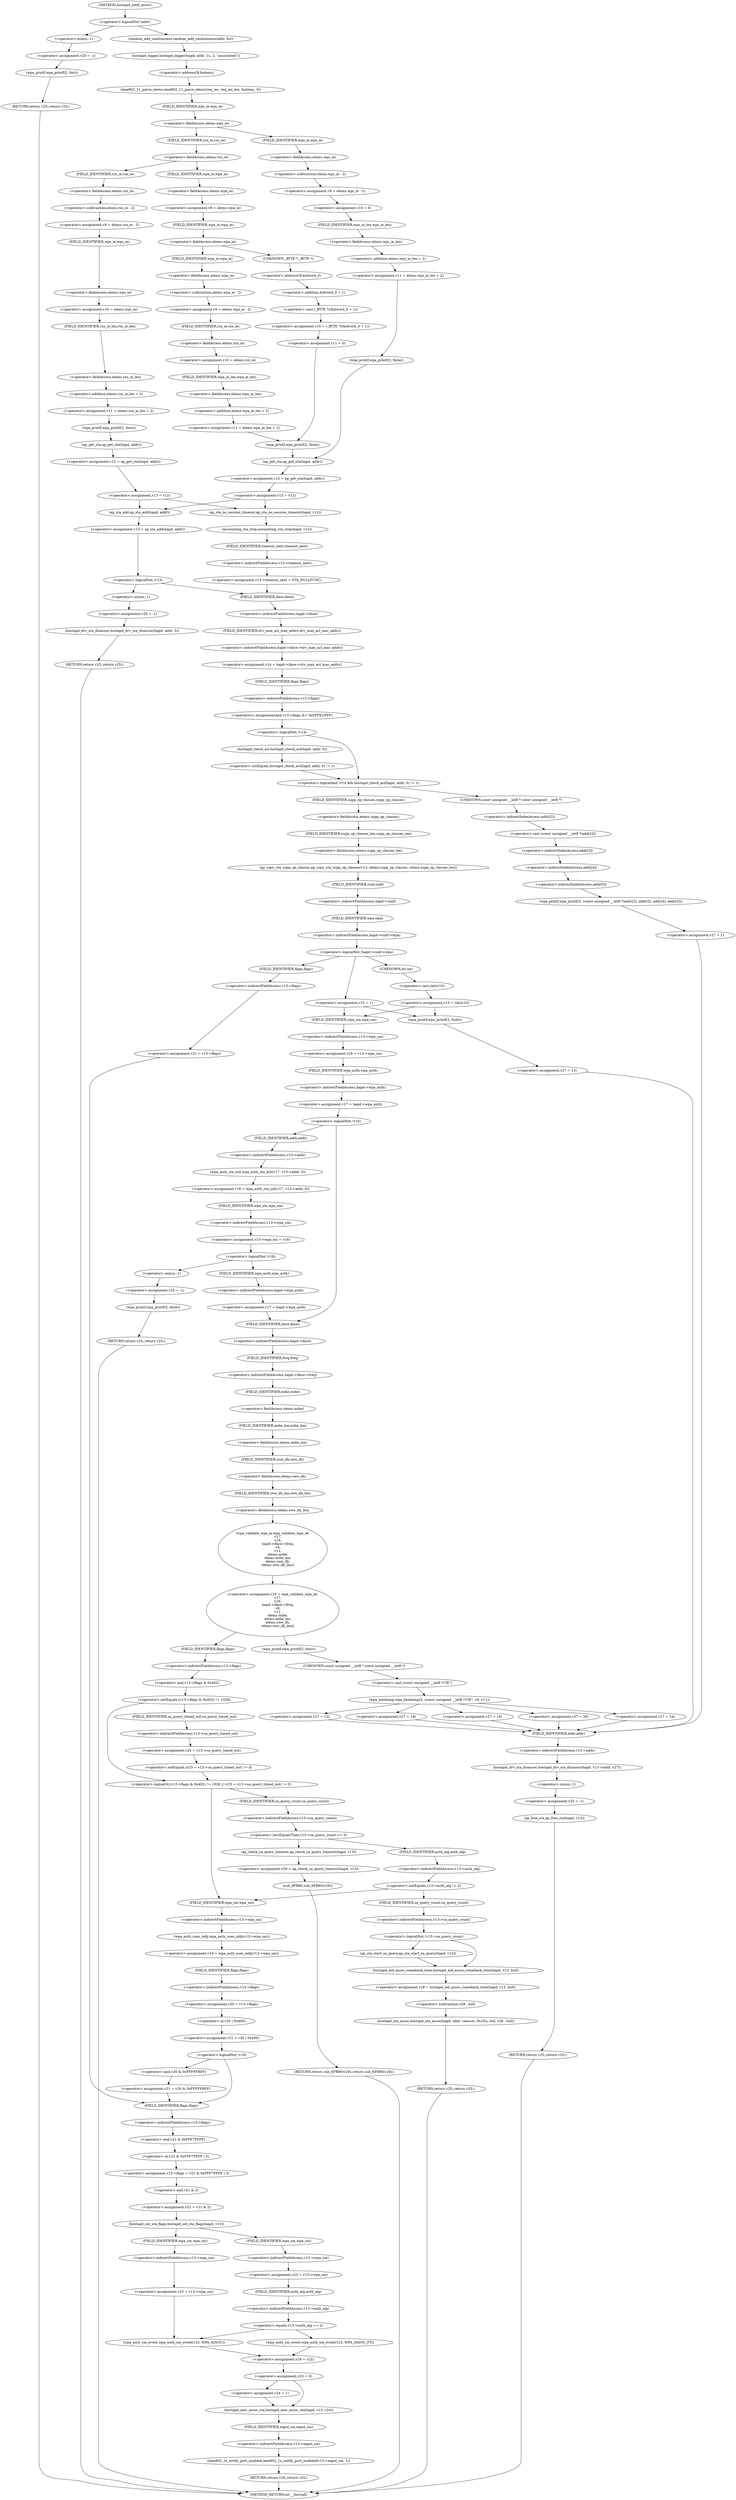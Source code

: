 digraph hostapd_notif_assoc {  
"1000161" [label = "(<operator>.logicalNot,!addr)" ]
"1000164" [label = "(<operator>.assignment,v25 = -1)" ]
"1000166" [label = "(<operator>.minus,-1)" ]
"1000168" [label = "(wpa_printf,wpa_printf(2, fmt))" ]
"1000171" [label = "(RETURN,return v25;,return v25;)" ]
"1000173" [label = "(random_add_randomness,random_add_randomness(addr, 6u))" ]
"1000176" [label = "(hostapd_logger,hostapd_logger(hapd, addr, 1u, 2, \"associated\"))" ]
"1000182" [label = "(ieee802_11_parse_elems,ieee802_11_parse_elems(req_ies, req_ies_len, &elems, 0))" ]
"1000185" [label = "(<operator>.addressOf,&elems)" ]
"1000189" [label = "(<operator>.fieldAccess,elems.wps_ie)" ]
"1000191" [label = "(FIELD_IDENTIFIER,wps_ie,wps_ie)" ]
"1000193" [label = "(<operator>.assignment,v9 = elems.wps_ie - 2)" ]
"1000195" [label = "(<operator>.subtraction,elems.wps_ie - 2)" ]
"1000196" [label = "(<operator>.fieldAccess,elems.wps_ie)" ]
"1000198" [label = "(FIELD_IDENTIFIER,wps_ie,wps_ie)" ]
"1000200" [label = "(<operator>.assignment,v10 = 0)" ]
"1000203" [label = "(<operator>.assignment,v11 = elems.wps_ie_len + 2)" ]
"1000205" [label = "(<operator>.addition,elems.wps_ie_len + 2)" ]
"1000206" [label = "(<operator>.fieldAccess,elems.wps_ie_len)" ]
"1000208" [label = "(FIELD_IDENTIFIER,wps_ie_len,wps_ie_len)" ]
"1000210" [label = "(wpa_printf,wpa_printf(2, fmta))" ]
"1000216" [label = "(<operator>.fieldAccess,elems.rsn_ie)" ]
"1000218" [label = "(FIELD_IDENTIFIER,rsn_ie,rsn_ie)" ]
"1000220" [label = "(<operator>.assignment,v9 = elems.rsn_ie - 2)" ]
"1000222" [label = "(<operator>.subtraction,elems.rsn_ie - 2)" ]
"1000223" [label = "(<operator>.fieldAccess,elems.rsn_ie)" ]
"1000225" [label = "(FIELD_IDENTIFIER,rsn_ie,rsn_ie)" ]
"1000227" [label = "(<operator>.assignment,v10 = elems.wps_ie)" ]
"1000229" [label = "(<operator>.fieldAccess,elems.wps_ie)" ]
"1000231" [label = "(FIELD_IDENTIFIER,wps_ie,wps_ie)" ]
"1000232" [label = "(<operator>.assignment,v11 = elems.rsn_ie_len + 2)" ]
"1000234" [label = "(<operator>.addition,elems.rsn_ie_len + 2)" ]
"1000235" [label = "(<operator>.fieldAccess,elems.rsn_ie_len)" ]
"1000237" [label = "(FIELD_IDENTIFIER,rsn_ie_len,rsn_ie_len)" ]
"1000239" [label = "(wpa_printf,wpa_printf(2, fmta))" ]
"1000242" [label = "(<operator>.assignment,v12 = ap_get_sta(hapd, addr))" ]
"1000244" [label = "(ap_get_sta,ap_get_sta(hapd, addr))" ]
"1000247" [label = "(<operator>.assignment,v13 = v12)" ]
"1000254" [label = "(<operator>.assignment,v9 = elems.wpa_ie)" ]
"1000256" [label = "(<operator>.fieldAccess,elems.wpa_ie)" ]
"1000258" [label = "(FIELD_IDENTIFIER,wpa_ie,wpa_ie)" ]
"1000260" [label = "(<operator>.fieldAccess,elems.wpa_ie)" ]
"1000262" [label = "(FIELD_IDENTIFIER,wpa_ie,wpa_ie)" ]
"1000264" [label = "(<operator>.assignment,v9 = elems.wpa_ie - 2)" ]
"1000266" [label = "(<operator>.subtraction,elems.wpa_ie - 2)" ]
"1000267" [label = "(<operator>.fieldAccess,elems.wpa_ie)" ]
"1000269" [label = "(FIELD_IDENTIFIER,wpa_ie,wpa_ie)" ]
"1000271" [label = "(<operator>.assignment,v10 = elems.rsn_ie)" ]
"1000273" [label = "(<operator>.fieldAccess,elems.rsn_ie)" ]
"1000275" [label = "(FIELD_IDENTIFIER,rsn_ie,rsn_ie)" ]
"1000276" [label = "(<operator>.assignment,v11 = elems.wpa_ie_len + 2)" ]
"1000278" [label = "(<operator>.addition,elems.wpa_ie_len + 2)" ]
"1000279" [label = "(<operator>.fieldAccess,elems.wpa_ie_len)" ]
"1000281" [label = "(FIELD_IDENTIFIER,wpa_ie_len,wpa_ie_len)" ]
"1000285" [label = "(<operator>.assignment,v10 = (_BYTE *)(&dword_0 + 1))" ]
"1000287" [label = "(<operator>.cast,(_BYTE *)(&dword_0 + 1))" ]
"1000288" [label = "(UNKNOWN,_BYTE *,_BYTE *)" ]
"1000289" [label = "(<operator>.addition,&dword_0 + 1)" ]
"1000290" [label = "(<operator>.addressOf,&dword_0)" ]
"1000293" [label = "(<operator>.assignment,v11 = 0)" ]
"1000296" [label = "(wpa_printf,wpa_printf(2, fmta))" ]
"1000299" [label = "(<operator>.assignment,v12 = ap_get_sta(hapd, addr))" ]
"1000301" [label = "(ap_get_sta,ap_get_sta(hapd, addr))" ]
"1000304" [label = "(<operator>.assignment,v13 = v12)" ]
"1000311" [label = "(ap_sta_no_session_timeout,ap_sta_no_session_timeout(hapd, v12))" ]
"1000314" [label = "(accounting_sta_stop,accounting_sta_stop(hapd, v13))" ]
"1000317" [label = "(<operator>.assignment,v13->timeout_next = STA_NULLFUNC)" ]
"1000318" [label = "(<operator>.indirectFieldAccess,v13->timeout_next)" ]
"1000320" [label = "(FIELD_IDENTIFIER,timeout_next,timeout_next)" ]
"1000324" [label = "(<operator>.assignment,v13 = ap_sta_add(hapd, addr))" ]
"1000326" [label = "(ap_sta_add,ap_sta_add(hapd, addr))" ]
"1000330" [label = "(<operator>.logicalNot,!v13)" ]
"1000333" [label = "(<operator>.assignment,v25 = -1)" ]
"1000335" [label = "(<operator>.minus,-1)" ]
"1000337" [label = "(hostapd_drv_sta_disassoc,hostapd_drv_sta_disassoc(hapd, addr, 5))" ]
"1000341" [label = "(RETURN,return v25;,return v25;)" ]
"1000344" [label = "(<operator>.assignment,v14 = hapd->iface->drv_max_acl_mac_addrs)" ]
"1000346" [label = "(<operator>.indirectFieldAccess,hapd->iface->drv_max_acl_mac_addrs)" ]
"1000347" [label = "(<operator>.indirectFieldAccess,hapd->iface)" ]
"1000349" [label = "(FIELD_IDENTIFIER,iface,iface)" ]
"1000350" [label = "(FIELD_IDENTIFIER,drv_max_acl_mac_addrs,drv_max_acl_mac_addrs)" ]
"1000351" [label = "(<operators>.assignmentAnd,v13->flags &= 0xFFFECFFF)" ]
"1000352" [label = "(<operator>.indirectFieldAccess,v13->flags)" ]
"1000354" [label = "(FIELD_IDENTIFIER,flags,flags)" ]
"1000357" [label = "(<operator>.logicalAnd,!v14 && hostapd_check_acl(hapd, addr, 0) != 1)" ]
"1000358" [label = "(<operator>.logicalNot,!v14)" ]
"1000360" [label = "(<operator>.notEquals,hostapd_check_acl(hapd, addr, 0) != 1)" ]
"1000361" [label = "(hostapd_check_acl,hostapd_check_acl(hapd, addr, 0))" ]
"1000367" [label = "(wpa_printf,wpa_printf(3, (const unsigned __int8 *)addr[2], addr[3], addr[4], addr[5]))" ]
"1000369" [label = "(<operator>.cast,(const unsigned __int8 *)addr[2])" ]
"1000370" [label = "(UNKNOWN,const unsigned __int8 *,const unsigned __int8 *)" ]
"1000371" [label = "(<operator>.indirectIndexAccess,addr[2])" ]
"1000374" [label = "(<operator>.indirectIndexAccess,addr[3])" ]
"1000377" [label = "(<operator>.indirectIndexAccess,addr[4])" ]
"1000380" [label = "(<operator>.indirectIndexAccess,addr[5])" ]
"1000383" [label = "(<operator>.assignment,v27 = 1)" ]
"1000387" [label = "(hostapd_drv_sta_disassoc,hostapd_drv_sta_disassoc(hapd, v13->addr, v27))" ]
"1000389" [label = "(<operator>.indirectFieldAccess,v13->addr)" ]
"1000391" [label = "(FIELD_IDENTIFIER,addr,addr)" ]
"1000393" [label = "(<operator>.assignment,v25 = -1)" ]
"1000395" [label = "(<operator>.minus,-1)" ]
"1000397" [label = "(ap_free_sta,ap_free_sta(hapd, v13))" ]
"1000400" [label = "(RETURN,return v25;,return v25;)" ]
"1000402" [label = "(ap_copy_sta_supp_op_classes,ap_copy_sta_supp_op_classes(v13, elems.supp_op_classes, elems.supp_op_classes_len))" ]
"1000404" [label = "(<operator>.fieldAccess,elems.supp_op_classes)" ]
"1000406" [label = "(FIELD_IDENTIFIER,supp_op_classes,supp_op_classes)" ]
"1000407" [label = "(<operator>.fieldAccess,elems.supp_op_classes_len)" ]
"1000409" [label = "(FIELD_IDENTIFIER,supp_op_classes_len,supp_op_classes_len)" ]
"1000411" [label = "(<operator>.logicalNot,!hapd->conf->wpa)" ]
"1000412" [label = "(<operator>.indirectFieldAccess,hapd->conf->wpa)" ]
"1000413" [label = "(<operator>.indirectFieldAccess,hapd->conf)" ]
"1000415" [label = "(FIELD_IDENTIFIER,conf,conf)" ]
"1000416" [label = "(FIELD_IDENTIFIER,wpa,wpa)" ]
"1000418" [label = "(<operator>.assignment,v21 = v13->flags)" ]
"1000420" [label = "(<operator>.indirectFieldAccess,v13->flags)" ]
"1000422" [label = "(FIELD_IDENTIFIER,flags,flags)" ]
"1000426" [label = "(<operator>.assignment,v15 = (int)v10)" ]
"1000428" [label = "(<operator>.cast,(int)v10)" ]
"1000429" [label = "(UNKNOWN,int,int)" ]
"1000432" [label = "(<operator>.assignment,v15 = 1)" ]
"1000438" [label = "(wpa_printf,wpa_printf(2, fmtb))" ]
"1000441" [label = "(<operator>.assignment,v27 = 13)" ]
"1000445" [label = "(<operator>.assignment,v16 = v13->wpa_sm)" ]
"1000447" [label = "(<operator>.indirectFieldAccess,v13->wpa_sm)" ]
"1000449" [label = "(FIELD_IDENTIFIER,wpa_sm,wpa_sm)" ]
"1000450" [label = "(<operator>.assignment,v17 = hapd->wpa_auth)" ]
"1000452" [label = "(<operator>.indirectFieldAccess,hapd->wpa_auth)" ]
"1000454" [label = "(FIELD_IDENTIFIER,wpa_auth,wpa_auth)" ]
"1000456" [label = "(<operator>.logicalNot,!v16)" ]
"1000459" [label = "(<operator>.assignment,v16 = wpa_auth_sta_init(v17, v13->addr, 0))" ]
"1000461" [label = "(wpa_auth_sta_init,wpa_auth_sta_init(v17, v13->addr, 0))" ]
"1000463" [label = "(<operator>.indirectFieldAccess,v13->addr)" ]
"1000465" [label = "(FIELD_IDENTIFIER,addr,addr)" ]
"1000467" [label = "(<operator>.assignment,v13->wpa_sm = v16)" ]
"1000468" [label = "(<operator>.indirectFieldAccess,v13->wpa_sm)" ]
"1000470" [label = "(FIELD_IDENTIFIER,wpa_sm,wpa_sm)" ]
"1000473" [label = "(<operator>.logicalNot,!v16)" ]
"1000476" [label = "(<operator>.assignment,v25 = -1)" ]
"1000478" [label = "(<operator>.minus,-1)" ]
"1000480" [label = "(wpa_printf,wpa_printf(5, fmtb))" ]
"1000483" [label = "(RETURN,return v25;,return v25;)" ]
"1000485" [label = "(<operator>.assignment,v17 = hapd->wpa_auth)" ]
"1000487" [label = "(<operator>.indirectFieldAccess,hapd->wpa_auth)" ]
"1000489" [label = "(FIELD_IDENTIFIER,wpa_auth,wpa_auth)" ]
"1000490" [label = "(<operator>.assignment,v18 = wpa_validate_wpa_ie(\n          v17,\n          v16,\n          hapd->iface->freq,\n          v9,\n          v11,\n          elems.mdie,\n          elems.mdie_len,\n          elems.owe_dh,\n          elems.owe_dh_len))" ]
"1000492" [label = "(wpa_validate_wpa_ie,wpa_validate_wpa_ie(\n          v17,\n          v16,\n          hapd->iface->freq,\n          v9,\n          v11,\n          elems.mdie,\n          elems.mdie_len,\n          elems.owe_dh,\n          elems.owe_dh_len))" ]
"1000495" [label = "(<operator>.indirectFieldAccess,hapd->iface->freq)" ]
"1000496" [label = "(<operator>.indirectFieldAccess,hapd->iface)" ]
"1000498" [label = "(FIELD_IDENTIFIER,iface,iface)" ]
"1000499" [label = "(FIELD_IDENTIFIER,freq,freq)" ]
"1000502" [label = "(<operator>.fieldAccess,elems.mdie)" ]
"1000504" [label = "(FIELD_IDENTIFIER,mdie,mdie)" ]
"1000505" [label = "(<operator>.fieldAccess,elems.mdie_len)" ]
"1000507" [label = "(FIELD_IDENTIFIER,mdie_len,mdie_len)" ]
"1000508" [label = "(<operator>.fieldAccess,elems.owe_dh)" ]
"1000510" [label = "(FIELD_IDENTIFIER,owe_dh,owe_dh)" ]
"1000511" [label = "(<operator>.fieldAccess,elems.owe_dh_len)" ]
"1000513" [label = "(FIELD_IDENTIFIER,owe_dh_len,owe_dh_len)" ]
"1000517" [label = "(wpa_printf,wpa_printf(2, fmtc))" ]
"1000520" [label = "(wpa_hexdump,wpa_hexdump(2, (const unsigned __int8 *)\"IE\", v9, v11))" ]
"1000522" [label = "(<operator>.cast,(const unsigned __int8 *)\"IE\")" ]
"1000523" [label = "(UNKNOWN,const unsigned __int8 *,const unsigned __int8 *)" ]
"1000531" [label = "(<operator>.assignment,v27 = 18)" ]
"1000536" [label = "(<operator>.assignment,v27 = 19)" ]
"1000541" [label = "(<operator>.assignment,v27 = 20)" ]
"1000546" [label = "(<operator>.assignment,v27 = 24)" ]
"1000551" [label = "(<operator>.assignment,v27 = 13)" ]
"1000557" [label = "(<operator>.logicalOr,(v13->flags & 0x402) != 1026 || (v25 = v13->sa_query_timed_out) != 0)" ]
"1000558" [label = "(<operator>.notEquals,(v13->flags & 0x402) != 1026)" ]
"1000559" [label = "(<operator>.and,v13->flags & 0x402)" ]
"1000560" [label = "(<operator>.indirectFieldAccess,v13->flags)" ]
"1000562" [label = "(FIELD_IDENTIFIER,flags,flags)" ]
"1000565" [label = "(<operator>.notEquals,(v25 = v13->sa_query_timed_out) != 0)" ]
"1000566" [label = "(<operator>.assignment,v25 = v13->sa_query_timed_out)" ]
"1000568" [label = "(<operator>.indirectFieldAccess,v13->sa_query_timed_out)" ]
"1000570" [label = "(FIELD_IDENTIFIER,sa_query_timed_out,sa_query_timed_out)" ]
"1000574" [label = "(<operator>.assignment,v19 = wpa_auth_uses_mfp(v13->wpa_sm))" ]
"1000576" [label = "(wpa_auth_uses_mfp,wpa_auth_uses_mfp(v13->wpa_sm))" ]
"1000577" [label = "(<operator>.indirectFieldAccess,v13->wpa_sm)" ]
"1000579" [label = "(FIELD_IDENTIFIER,wpa_sm,wpa_sm)" ]
"1000580" [label = "(<operator>.assignment,v20 = v13->flags)" ]
"1000582" [label = "(<operator>.indirectFieldAccess,v13->flags)" ]
"1000584" [label = "(FIELD_IDENTIFIER,flags,flags)" ]
"1000585" [label = "(<operator>.assignment,v21 = v20 | 0x400)" ]
"1000587" [label = "(<operator>.or,v20 | 0x400)" ]
"1000591" [label = "(<operator>.logicalNot,!v19)" ]
"1000593" [label = "(<operator>.assignment,v21 = v20 & 0xFFFFFBFF)" ]
"1000595" [label = "(<operator>.and,v20 & 0xFFFFFBFF)" ]
"1000599" [label = "(<operator>.assignment,v13->flags = v21 & 0xFFF7FFFF | 3)" ]
"1000600" [label = "(<operator>.indirectFieldAccess,v13->flags)" ]
"1000602" [label = "(FIELD_IDENTIFIER,flags,flags)" ]
"1000603" [label = "(<operator>.or,v21 & 0xFFF7FFFF | 3)" ]
"1000604" [label = "(<operator>.and,v21 & 0xFFF7FFFF)" ]
"1000608" [label = "(<operator>.assignment,v22 = v21 & 2)" ]
"1000610" [label = "(<operator>.and,v21 & 2)" ]
"1000613" [label = "(hostapd_set_sta_flags,hostapd_set_sta_flags(hapd, v13))" ]
"1000619" [label = "(<operator>.assignment,v23 = v13->wpa_sm)" ]
"1000621" [label = "(<operator>.indirectFieldAccess,v13->wpa_sm)" ]
"1000623" [label = "(FIELD_IDENTIFIER,wpa_sm,wpa_sm)" ]
"1000625" [label = "(<operator>.equals,v13->auth_alg == 2)" ]
"1000626" [label = "(<operator>.indirectFieldAccess,v13->auth_alg)" ]
"1000628" [label = "(FIELD_IDENTIFIER,auth_alg,auth_alg)" ]
"1000631" [label = "(wpa_auth_sm_event,wpa_auth_sm_event(v23, WPA_ASSOC_FT))" ]
"1000637" [label = "(<operator>.assignment,v23 = v13->wpa_sm)" ]
"1000639" [label = "(<operator>.indirectFieldAccess,v13->wpa_sm)" ]
"1000641" [label = "(FIELD_IDENTIFIER,wpa_sm,wpa_sm)" ]
"1000642" [label = "(wpa_auth_sm_event,wpa_auth_sm_event(v23, WPA_ASSOC))" ]
"1000646" [label = "(<operator>.assignment,v24 = v22)" ]
"1000649" [label = "(<operator>.assignment,v25 = 0)" ]
"1000654" [label = "(<operator>.assignment,v24 = 1)" ]
"1000657" [label = "(hostapd_new_assoc_sta,hostapd_new_assoc_sta(hapd, v13, v24))" ]
"1000661" [label = "(ieee802_1x_notify_port_enabled,ieee802_1x_notify_port_enabled(v13->eapol_sm, 1))" ]
"1000662" [label = "(<operator>.indirectFieldAccess,v13->eapol_sm)" ]
"1000664" [label = "(FIELD_IDENTIFIER,eapol_sm,eapol_sm)" ]
"1000666" [label = "(RETURN,return v25;,return v25;)" ]
"1000669" [label = "(<operator>.lessEqualsThan,v13->sa_query_count <= 0)" ]
"1000670" [label = "(<operator>.indirectFieldAccess,v13->sa_query_count)" ]
"1000672" [label = "(FIELD_IDENTIFIER,sa_query_count,sa_query_count)" ]
"1000676" [label = "(<operator>.notEquals,v13->auth_alg != 2)" ]
"1000677" [label = "(<operator>.indirectFieldAccess,v13->auth_alg)" ]
"1000679" [label = "(FIELD_IDENTIFIER,auth_alg,auth_alg)" ]
"1000683" [label = "(<operator>.logicalNot,!v13->sa_query_count)" ]
"1000684" [label = "(<operator>.indirectFieldAccess,v13->sa_query_count)" ]
"1000686" [label = "(FIELD_IDENTIFIER,sa_query_count,sa_query_count)" ]
"1000687" [label = "(ap_sta_start_sa_query,ap_sta_start_sa_query(hapd, v13))" ]
"1000690" [label = "(<operator>.assignment,v28 = hostapd_eid_assoc_comeback_time(hapd, v13, buf))" ]
"1000692" [label = "(hostapd_eid_assoc_comeback_time,hostapd_eid_assoc_comeback_time(hapd, v13, buf))" ]
"1000696" [label = "(hostapd_sta_assoc,hostapd_sta_assoc(hapd, addr, reassoc, 0x1Eu, buf, v28 - buf))" ]
"1000702" [label = "(<operator>.subtraction,v28 - buf)" ]
"1000705" [label = "(RETURN,return v25;,return v25;)" ]
"1000708" [label = "(<operator>.assignment,v29 = ap_check_sa_query_timeout(hapd, v13))" ]
"1000710" [label = "(ap_check_sa_query_timeout,ap_check_sa_query_timeout(hapd, v13))" ]
"1000713" [label = "(RETURN,return sub_6FB80(v29);,return sub_6FB80(v29);)" ]
"1000714" [label = "(sub_6FB80,sub_6FB80(v29))" ]
"1000127" [label = "(METHOD,hostapd_notif_assoc)" ]
"1000716" [label = "(METHOD_RETURN,int __fastcall)" ]
  "1000161" -> "1000166" 
  "1000161" -> "1000173" 
  "1000164" -> "1000168" 
  "1000166" -> "1000164" 
  "1000168" -> "1000171" 
  "1000171" -> "1000716" 
  "1000173" -> "1000176" 
  "1000176" -> "1000185" 
  "1000182" -> "1000191" 
  "1000185" -> "1000182" 
  "1000189" -> "1000198" 
  "1000189" -> "1000218" 
  "1000191" -> "1000189" 
  "1000193" -> "1000200" 
  "1000195" -> "1000193" 
  "1000196" -> "1000195" 
  "1000198" -> "1000196" 
  "1000200" -> "1000208" 
  "1000203" -> "1000210" 
  "1000205" -> "1000203" 
  "1000206" -> "1000205" 
  "1000208" -> "1000206" 
  "1000210" -> "1000301" 
  "1000216" -> "1000225" 
  "1000216" -> "1000258" 
  "1000218" -> "1000216" 
  "1000220" -> "1000231" 
  "1000222" -> "1000220" 
  "1000223" -> "1000222" 
  "1000225" -> "1000223" 
  "1000227" -> "1000237" 
  "1000229" -> "1000227" 
  "1000231" -> "1000229" 
  "1000232" -> "1000239" 
  "1000234" -> "1000232" 
  "1000235" -> "1000234" 
  "1000237" -> "1000235" 
  "1000239" -> "1000244" 
  "1000242" -> "1000247" 
  "1000244" -> "1000242" 
  "1000247" -> "1000311" 
  "1000247" -> "1000326" 
  "1000254" -> "1000262" 
  "1000256" -> "1000254" 
  "1000258" -> "1000256" 
  "1000260" -> "1000269" 
  "1000260" -> "1000288" 
  "1000262" -> "1000260" 
  "1000264" -> "1000275" 
  "1000266" -> "1000264" 
  "1000267" -> "1000266" 
  "1000269" -> "1000267" 
  "1000271" -> "1000281" 
  "1000273" -> "1000271" 
  "1000275" -> "1000273" 
  "1000276" -> "1000296" 
  "1000278" -> "1000276" 
  "1000279" -> "1000278" 
  "1000281" -> "1000279" 
  "1000285" -> "1000293" 
  "1000287" -> "1000285" 
  "1000288" -> "1000290" 
  "1000289" -> "1000287" 
  "1000290" -> "1000289" 
  "1000293" -> "1000296" 
  "1000296" -> "1000301" 
  "1000299" -> "1000304" 
  "1000301" -> "1000299" 
  "1000304" -> "1000311" 
  "1000304" -> "1000326" 
  "1000311" -> "1000314" 
  "1000314" -> "1000320" 
  "1000317" -> "1000349" 
  "1000318" -> "1000317" 
  "1000320" -> "1000318" 
  "1000324" -> "1000330" 
  "1000326" -> "1000324" 
  "1000330" -> "1000335" 
  "1000330" -> "1000349" 
  "1000333" -> "1000337" 
  "1000335" -> "1000333" 
  "1000337" -> "1000341" 
  "1000341" -> "1000716" 
  "1000344" -> "1000354" 
  "1000346" -> "1000344" 
  "1000347" -> "1000350" 
  "1000349" -> "1000347" 
  "1000350" -> "1000346" 
  "1000351" -> "1000358" 
  "1000352" -> "1000351" 
  "1000354" -> "1000352" 
  "1000357" -> "1000370" 
  "1000357" -> "1000406" 
  "1000358" -> "1000357" 
  "1000358" -> "1000361" 
  "1000360" -> "1000357" 
  "1000361" -> "1000360" 
  "1000367" -> "1000383" 
  "1000369" -> "1000374" 
  "1000370" -> "1000371" 
  "1000371" -> "1000369" 
  "1000374" -> "1000377" 
  "1000377" -> "1000380" 
  "1000380" -> "1000367" 
  "1000383" -> "1000391" 
  "1000387" -> "1000395" 
  "1000389" -> "1000387" 
  "1000391" -> "1000389" 
  "1000393" -> "1000397" 
  "1000395" -> "1000393" 
  "1000397" -> "1000400" 
  "1000400" -> "1000716" 
  "1000402" -> "1000415" 
  "1000404" -> "1000409" 
  "1000406" -> "1000404" 
  "1000407" -> "1000402" 
  "1000409" -> "1000407" 
  "1000411" -> "1000422" 
  "1000411" -> "1000429" 
  "1000411" -> "1000432" 
  "1000412" -> "1000411" 
  "1000413" -> "1000416" 
  "1000415" -> "1000413" 
  "1000416" -> "1000412" 
  "1000418" -> "1000602" 
  "1000420" -> "1000418" 
  "1000422" -> "1000420" 
  "1000426" -> "1000438" 
  "1000426" -> "1000449" 
  "1000428" -> "1000426" 
  "1000429" -> "1000428" 
  "1000432" -> "1000438" 
  "1000432" -> "1000449" 
  "1000438" -> "1000441" 
  "1000441" -> "1000391" 
  "1000445" -> "1000454" 
  "1000447" -> "1000445" 
  "1000449" -> "1000447" 
  "1000450" -> "1000456" 
  "1000452" -> "1000450" 
  "1000454" -> "1000452" 
  "1000456" -> "1000465" 
  "1000456" -> "1000498" 
  "1000459" -> "1000470" 
  "1000461" -> "1000459" 
  "1000463" -> "1000461" 
  "1000465" -> "1000463" 
  "1000467" -> "1000473" 
  "1000468" -> "1000467" 
  "1000470" -> "1000468" 
  "1000473" -> "1000478" 
  "1000473" -> "1000489" 
  "1000476" -> "1000480" 
  "1000478" -> "1000476" 
  "1000480" -> "1000483" 
  "1000483" -> "1000716" 
  "1000485" -> "1000498" 
  "1000487" -> "1000485" 
  "1000489" -> "1000487" 
  "1000490" -> "1000517" 
  "1000490" -> "1000562" 
  "1000492" -> "1000490" 
  "1000495" -> "1000504" 
  "1000496" -> "1000499" 
  "1000498" -> "1000496" 
  "1000499" -> "1000495" 
  "1000502" -> "1000507" 
  "1000504" -> "1000502" 
  "1000505" -> "1000510" 
  "1000507" -> "1000505" 
  "1000508" -> "1000513" 
  "1000510" -> "1000508" 
  "1000511" -> "1000492" 
  "1000513" -> "1000511" 
  "1000517" -> "1000523" 
  "1000520" -> "1000531" 
  "1000520" -> "1000536" 
  "1000520" -> "1000541" 
  "1000520" -> "1000546" 
  "1000520" -> "1000551" 
  "1000522" -> "1000520" 
  "1000523" -> "1000522" 
  "1000531" -> "1000391" 
  "1000536" -> "1000391" 
  "1000541" -> "1000391" 
  "1000546" -> "1000391" 
  "1000551" -> "1000391" 
  "1000557" -> "1000579" 
  "1000557" -> "1000672" 
  "1000558" -> "1000557" 
  "1000558" -> "1000570" 
  "1000559" -> "1000558" 
  "1000560" -> "1000559" 
  "1000562" -> "1000560" 
  "1000565" -> "1000557" 
  "1000566" -> "1000565" 
  "1000568" -> "1000566" 
  "1000570" -> "1000568" 
  "1000574" -> "1000584" 
  "1000576" -> "1000574" 
  "1000577" -> "1000576" 
  "1000579" -> "1000577" 
  "1000580" -> "1000587" 
  "1000582" -> "1000580" 
  "1000584" -> "1000582" 
  "1000585" -> "1000591" 
  "1000587" -> "1000585" 
  "1000591" -> "1000595" 
  "1000591" -> "1000602" 
  "1000593" -> "1000602" 
  "1000595" -> "1000593" 
  "1000599" -> "1000610" 
  "1000600" -> "1000604" 
  "1000602" -> "1000600" 
  "1000603" -> "1000599" 
  "1000604" -> "1000603" 
  "1000608" -> "1000613" 
  "1000610" -> "1000608" 
  "1000613" -> "1000623" 
  "1000613" -> "1000641" 
  "1000619" -> "1000628" 
  "1000621" -> "1000619" 
  "1000623" -> "1000621" 
  "1000625" -> "1000631" 
  "1000625" -> "1000642" 
  "1000626" -> "1000625" 
  "1000628" -> "1000626" 
  "1000631" -> "1000646" 
  "1000637" -> "1000642" 
  "1000639" -> "1000637" 
  "1000641" -> "1000639" 
  "1000642" -> "1000646" 
  "1000646" -> "1000649" 
  "1000649" -> "1000654" 
  "1000649" -> "1000657" 
  "1000654" -> "1000657" 
  "1000657" -> "1000664" 
  "1000661" -> "1000666" 
  "1000662" -> "1000661" 
  "1000664" -> "1000662" 
  "1000666" -> "1000716" 
  "1000669" -> "1000679" 
  "1000669" -> "1000710" 
  "1000670" -> "1000669" 
  "1000672" -> "1000670" 
  "1000676" -> "1000686" 
  "1000676" -> "1000579" 
  "1000677" -> "1000676" 
  "1000679" -> "1000677" 
  "1000683" -> "1000687" 
  "1000683" -> "1000692" 
  "1000684" -> "1000683" 
  "1000686" -> "1000684" 
  "1000687" -> "1000692" 
  "1000690" -> "1000702" 
  "1000692" -> "1000690" 
  "1000696" -> "1000705" 
  "1000702" -> "1000696" 
  "1000705" -> "1000716" 
  "1000708" -> "1000714" 
  "1000710" -> "1000708" 
  "1000713" -> "1000716" 
  "1000714" -> "1000713" 
  "1000127" -> "1000161" 
}
